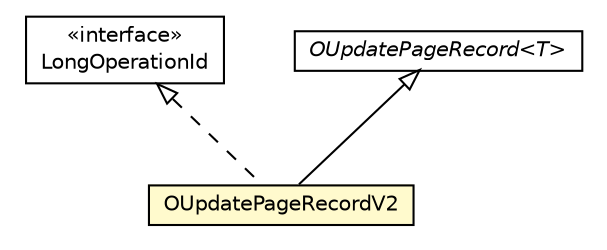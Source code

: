 #!/usr/local/bin/dot
#
# Class diagram 
# Generated by UMLGraph version R5_6-24-gf6e263 (http://www.umlgraph.org/)
#

digraph G {
	edge [fontname="Helvetica",fontsize=10,labelfontname="Helvetica",labelfontsize=10];
	node [fontname="Helvetica",fontsize=10,shape=plaintext];
	nodesep=0.25;
	ranksep=0.5;
	// com.orientechnologies.orient.core.storage.impl.local.paginated.wal.LongOperationId
	c7429684 [label=<<table title="com.orientechnologies.orient.core.storage.impl.local.paginated.wal.LongOperationId" border="0" cellborder="1" cellspacing="0" cellpadding="2" port="p" href="./LongOperationId.html">
		<tr><td><table border="0" cellspacing="0" cellpadding="1">
<tr><td align="center" balign="center"> &#171;interface&#187; </td></tr>
<tr><td align="center" balign="center"> LongOperationId </td></tr>
		</table></td></tr>
		</table>>, URL="./LongOperationId.html", fontname="Helvetica", fontcolor="black", fontsize=10.0];
	// com.orientechnologies.orient.core.storage.impl.local.paginated.wal.OUpdatePageRecord<T>
	c7429694 [label=<<table title="com.orientechnologies.orient.core.storage.impl.local.paginated.wal.OUpdatePageRecord" border="0" cellborder="1" cellspacing="0" cellpadding="2" port="p" href="./OUpdatePageRecord.html">
		<tr><td><table border="0" cellspacing="0" cellpadding="1">
<tr><td align="center" balign="center"><font face="Helvetica-Oblique"> OUpdatePageRecord&lt;T&gt; </font></td></tr>
		</table></td></tr>
		</table>>, URL="./OUpdatePageRecord.html", fontname="Helvetica", fontcolor="black", fontsize=10.0];
	// com.orientechnologies.orient.core.storage.impl.local.paginated.wal.OUpdatePageRecordV2
	c7429699 [label=<<table title="com.orientechnologies.orient.core.storage.impl.local.paginated.wal.OUpdatePageRecordV2" border="0" cellborder="1" cellspacing="0" cellpadding="2" port="p" bgcolor="lemonChiffon" href="./OUpdatePageRecordV2.html">
		<tr><td><table border="0" cellspacing="0" cellpadding="1">
<tr><td align="center" balign="center"> OUpdatePageRecordV2 </td></tr>
		</table></td></tr>
		</table>>, URL="./OUpdatePageRecordV2.html", fontname="Helvetica", fontcolor="black", fontsize=10.0];
	//com.orientechnologies.orient.core.storage.impl.local.paginated.wal.OUpdatePageRecordV2 extends com.orientechnologies.orient.core.storage.impl.local.paginated.wal.OUpdatePageRecord<java.lang.Long>
	c7429694:p -> c7429699:p [dir=back,arrowtail=empty];
	//com.orientechnologies.orient.core.storage.impl.local.paginated.wal.OUpdatePageRecordV2 implements com.orientechnologies.orient.core.storage.impl.local.paginated.wal.LongOperationId
	c7429684:p -> c7429699:p [dir=back,arrowtail=empty,style=dashed];
}

